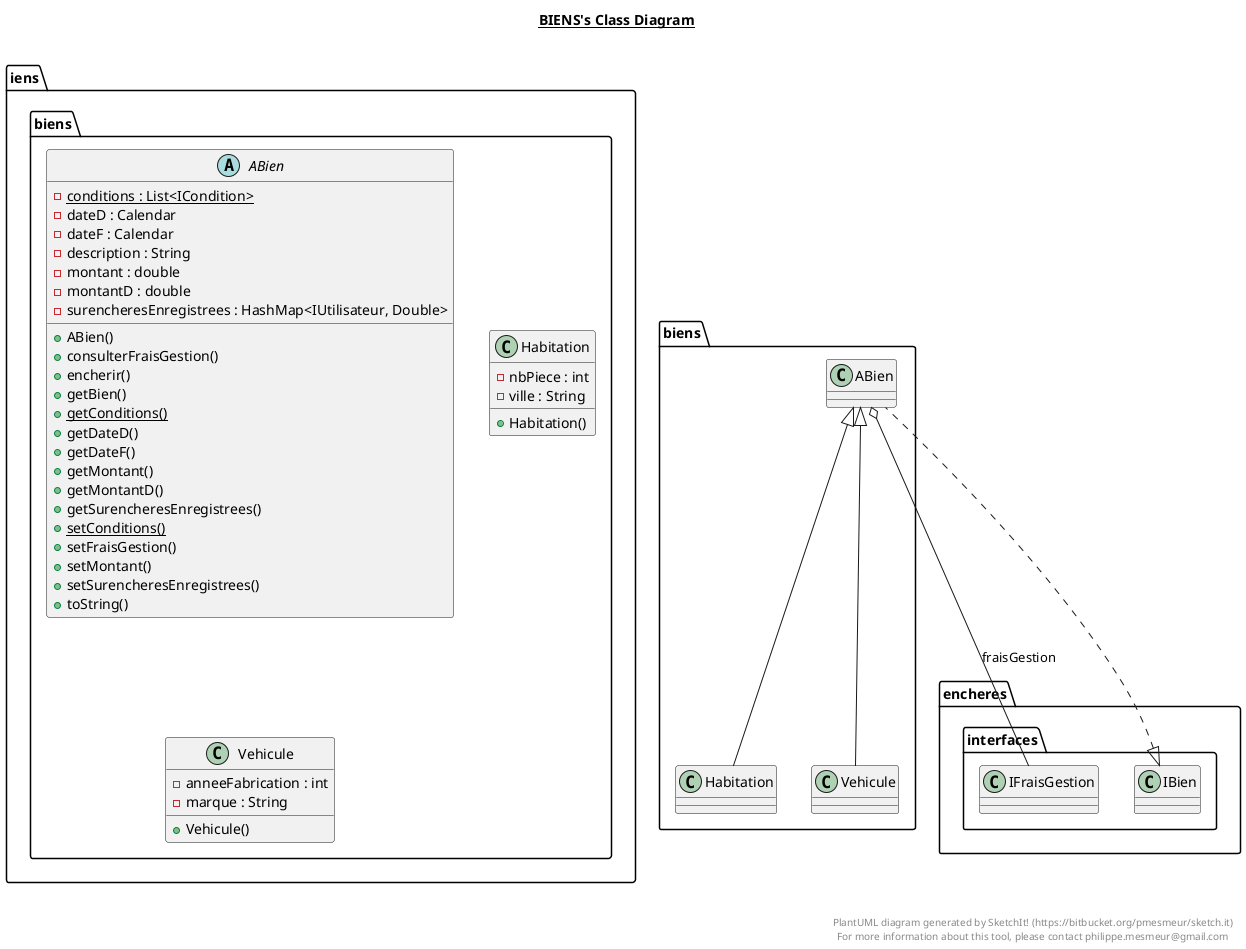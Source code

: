 @startuml

title __BIENS's Class Diagram__\n

    namespace iens {
      abstract class biens.ABien {
          {static} - conditions : List<ICondition>
          - dateD : Calendar
          - dateF : Calendar
          - description : String
          - montant : double
          - montantD : double
          - surencheresEnregistrees : HashMap<IUtilisateur, Double>
          + ABien()
          + consulterFraisGestion()
          + encherir()
          + getBien()
          {static} + getConditions()
          + getDateD()
          + getDateF()
          + getMontant()
          + getMontantD()
          + getSurencheresEnregistrees()
          {static} + setConditions()
          + setFraisGestion()
          + setMontant()
          + setSurencheresEnregistrees()
          + toString()
      }
    }


    namespace iens {
      class biens.Habitation {
          - nbPiece : int
          - ville : String
          + Habitation()
      }
    }


    namespace iens {
      class biens.Vehicule {
          - anneeFabrication : int
          - marque : String
          + Vehicule()
      }
    }


  biens.ABien .up.|> encheres.interfaces.IBien
  biens.ABien o-- encheres.interfaces.IFraisGestion : fraisGestion
  biens.Habitation -up-|> biens.ABien
  biens.Vehicule -up-|> biens.ABien


right footer


PlantUML diagram generated by SketchIt! (https://bitbucket.org/pmesmeur/sketch.it)
For more information about this tool, please contact philippe.mesmeur@gmail.com
endfooter

@enduml
